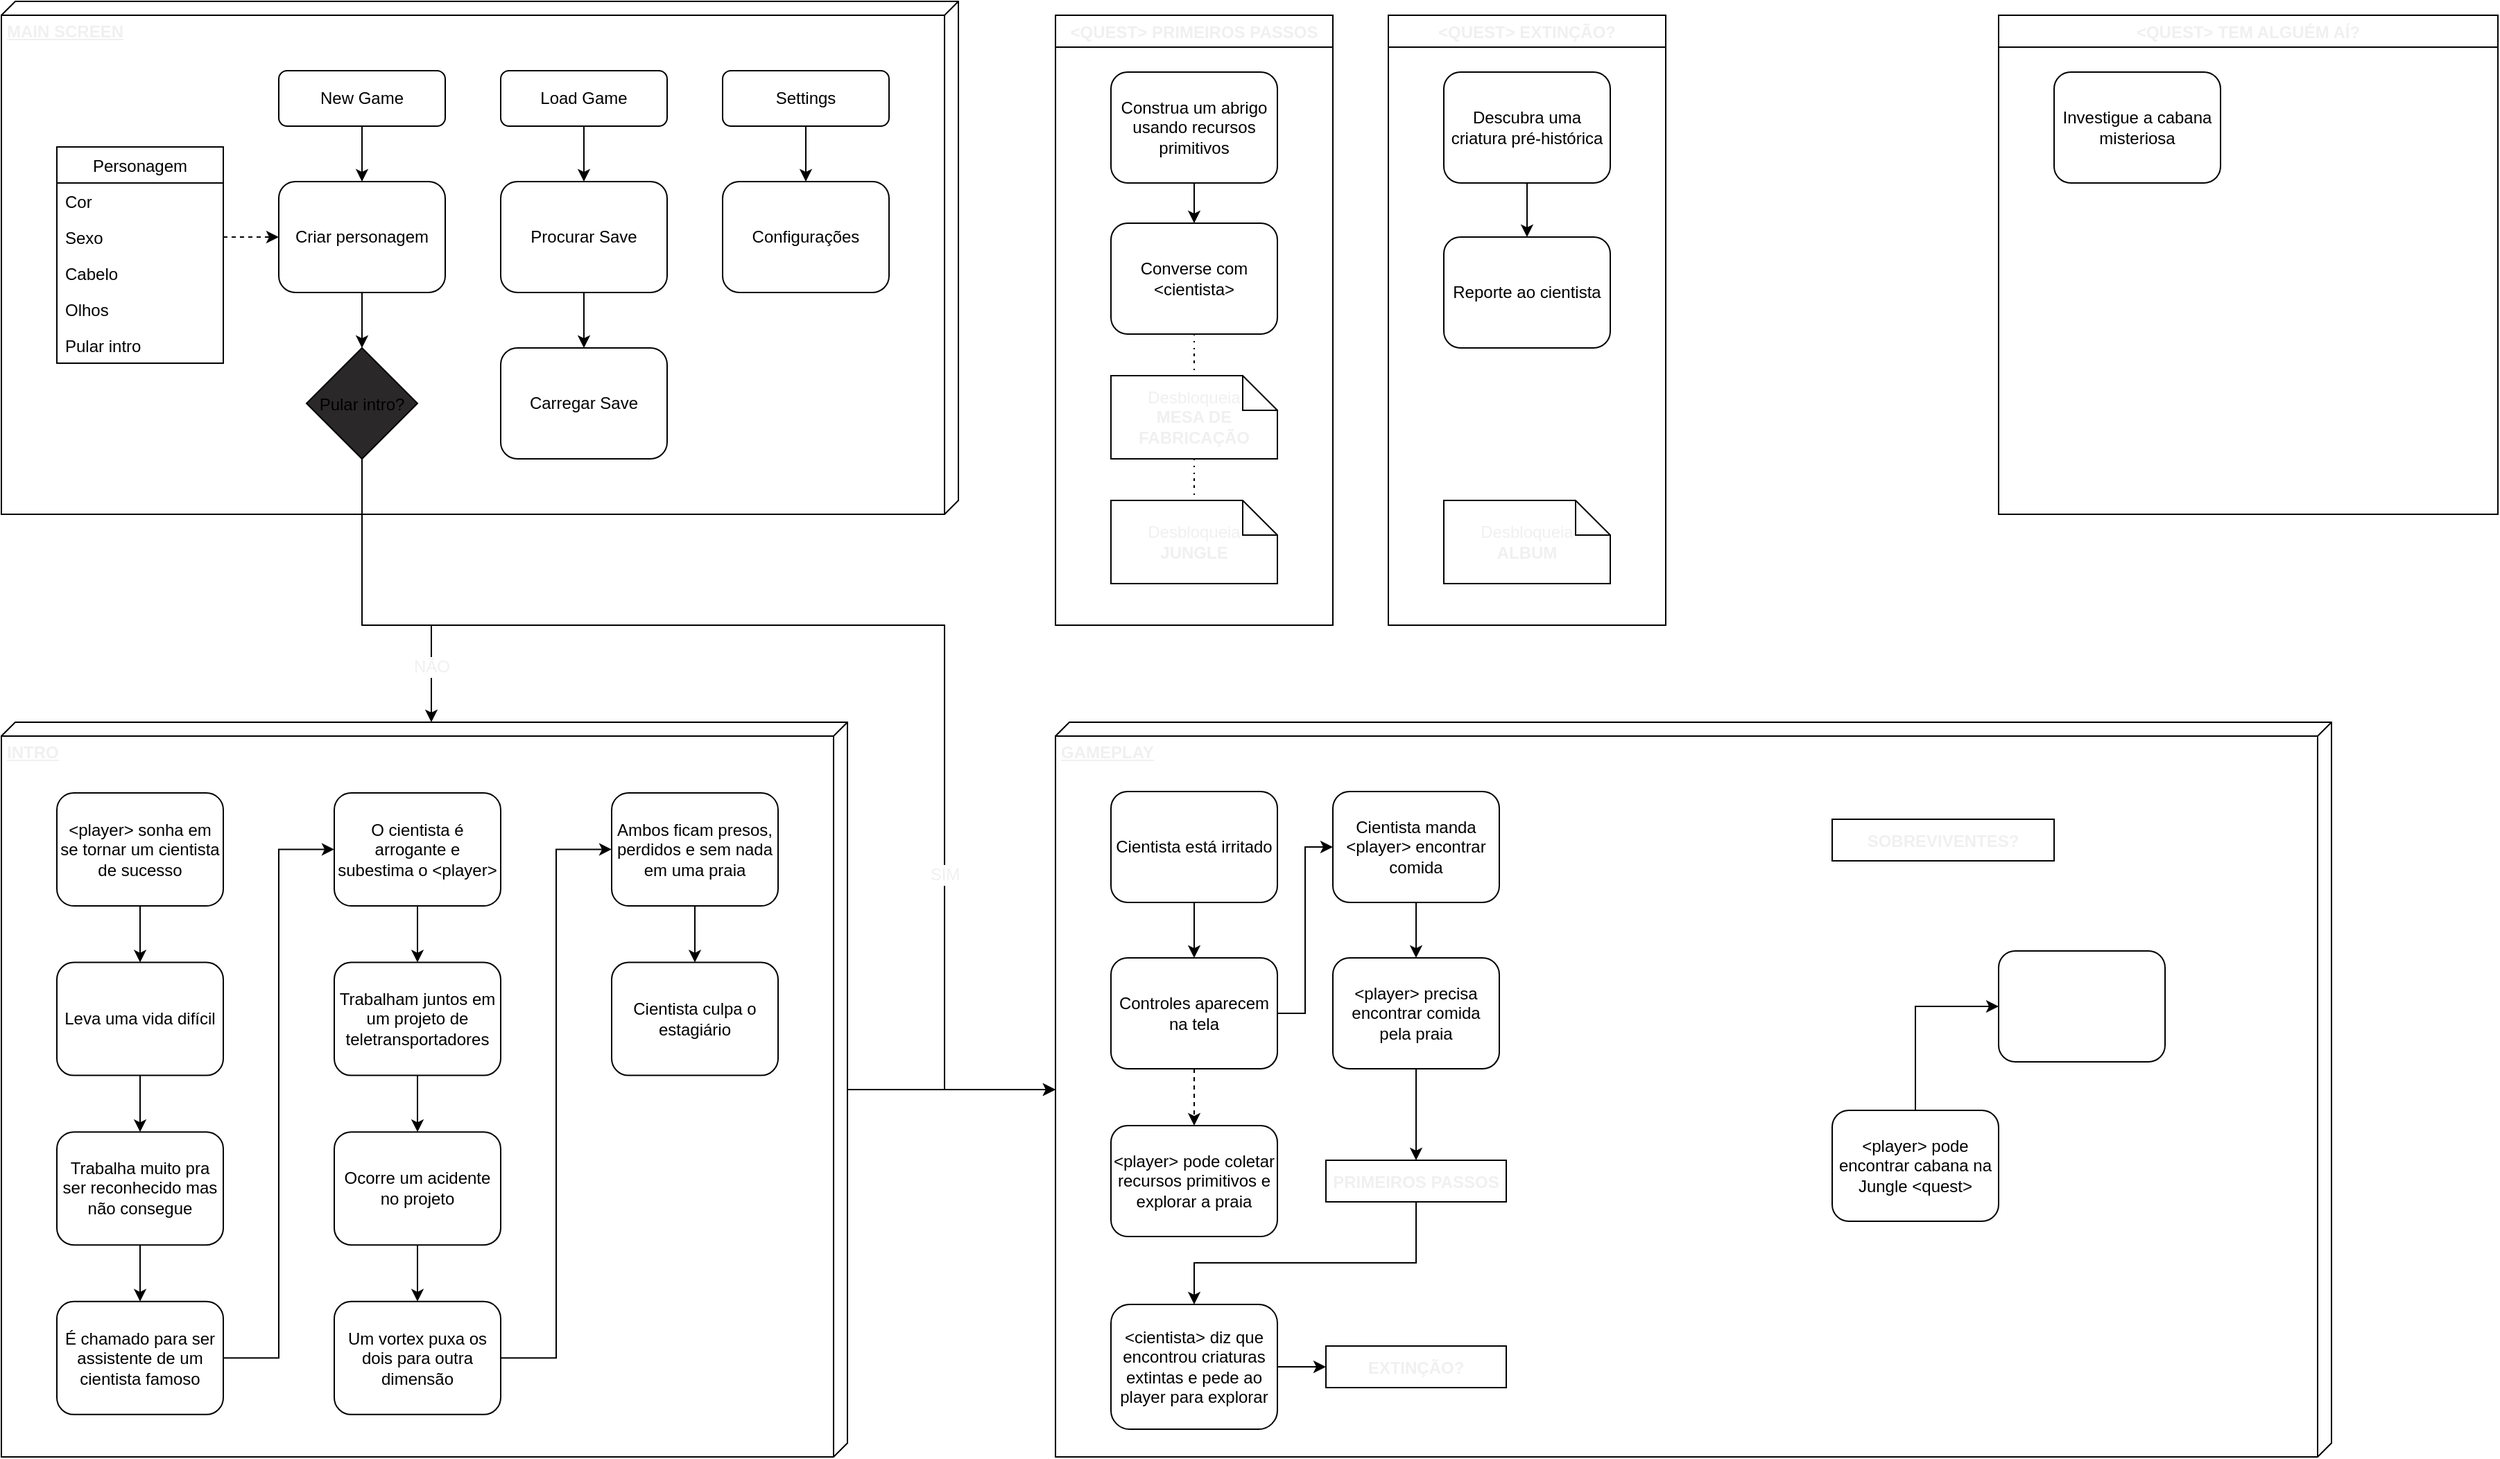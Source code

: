 <mxfile version="20.8.16" type="github">
  <diagram id="C5RBs43oDa-KdzZeNtuy" name="Page-1">
    <mxGraphModel dx="961" dy="554" grid="1" gridSize="10" guides="1" tooltips="1" connect="1" arrows="1" fold="1" page="1" pageScale="1" pageWidth="3300" pageHeight="4681" math="0" shadow="0">
      <root>
        <mxCell id="WIyWlLk6GJQsqaUBKTNV-0" />
        <mxCell id="WIyWlLk6GJQsqaUBKTNV-1" parent="WIyWlLk6GJQsqaUBKTNV-0" />
        <mxCell id="SJo5ltNFuGh-xrkQavzZ-158" value="" style="group" vertex="1" connectable="0" parent="WIyWlLk6GJQsqaUBKTNV-1">
          <mxGeometry x="40" y="40" width="690" height="360" as="geometry" />
        </mxCell>
        <mxCell id="SJo5ltNFuGh-xrkQavzZ-93" value="New Game" style="rounded=1;whiteSpace=wrap;html=1;fontSize=12;glass=0;strokeWidth=1;shadow=0;movable=1;resizable=1;rotatable=1;deletable=1;editable=1;connectable=1;" vertex="1" parent="SJo5ltNFuGh-xrkQavzZ-158">
          <mxGeometry x="200" y="40" width="120" height="40" as="geometry" />
        </mxCell>
        <mxCell id="SJo5ltNFuGh-xrkQavzZ-94" value="Load Game" style="rounded=1;whiteSpace=wrap;html=1;fontSize=12;glass=0;strokeWidth=1;shadow=0;movable=1;resizable=1;rotatable=1;deletable=1;editable=1;connectable=1;" vertex="1" parent="SJo5ltNFuGh-xrkQavzZ-158">
          <mxGeometry x="360" y="40" width="120" height="40" as="geometry" />
        </mxCell>
        <mxCell id="SJo5ltNFuGh-xrkQavzZ-95" value="Settings" style="rounded=1;whiteSpace=wrap;html=1;fontSize=12;glass=0;strokeWidth=1;shadow=0;movable=1;resizable=1;rotatable=1;deletable=1;editable=1;connectable=1;" vertex="1" parent="SJo5ltNFuGh-xrkQavzZ-158">
          <mxGeometry x="520" y="40" width="120" height="40" as="geometry" />
        </mxCell>
        <mxCell id="SJo5ltNFuGh-xrkQavzZ-96" value="Criar personagem" style="rounded=1;whiteSpace=wrap;html=1;fontSize=12;glass=0;strokeWidth=1;shadow=0;movable=1;resizable=1;rotatable=1;deletable=1;editable=1;connectable=1;" vertex="1" parent="SJo5ltNFuGh-xrkQavzZ-158">
          <mxGeometry x="200" y="120" width="120" height="80" as="geometry" />
        </mxCell>
        <mxCell id="SJo5ltNFuGh-xrkQavzZ-108" style="edgeStyle=orthogonalEdgeStyle;rounded=0;orthogonalLoop=1;jettySize=auto;html=1;entryX=0.5;entryY=0;entryDx=0;entryDy=0;movable=1;resizable=1;rotatable=1;deletable=1;editable=1;connectable=1;" edge="1" parent="SJo5ltNFuGh-xrkQavzZ-158" source="SJo5ltNFuGh-xrkQavzZ-93" target="SJo5ltNFuGh-xrkQavzZ-96">
          <mxGeometry relative="1" as="geometry" />
        </mxCell>
        <mxCell id="SJo5ltNFuGh-xrkQavzZ-98" value="Pular intro?" style="rhombus;fillStyle=solid;fillColor=#2a2828;gradientColor=none;movable=1;resizable=1;rotatable=1;deletable=1;editable=1;connectable=1;" vertex="1" parent="SJo5ltNFuGh-xrkQavzZ-158">
          <mxGeometry x="220" y="240" width="80" height="80" as="geometry" />
        </mxCell>
        <mxCell id="SJo5ltNFuGh-xrkQavzZ-113" style="edgeStyle=orthogonalEdgeStyle;rounded=0;orthogonalLoop=1;jettySize=auto;html=1;entryX=0.5;entryY=0;entryDx=0;entryDy=0;movable=1;resizable=1;rotatable=1;deletable=1;editable=1;connectable=1;" edge="1" parent="SJo5ltNFuGh-xrkQavzZ-158" source="SJo5ltNFuGh-xrkQavzZ-96" target="SJo5ltNFuGh-xrkQavzZ-98">
          <mxGeometry relative="1" as="geometry" />
        </mxCell>
        <mxCell id="SJo5ltNFuGh-xrkQavzZ-101" value="Personagem" style="swimlane;fontStyle=0;childLayout=stackLayout;horizontal=1;startSize=26;fillColor=none;horizontalStack=0;resizeParent=1;resizeParentMax=0;resizeLast=0;collapsible=1;marginBottom=0;fillStyle=solid;movable=1;resizable=1;rotatable=1;deletable=1;editable=1;connectable=1;" vertex="1" parent="SJo5ltNFuGh-xrkQavzZ-158">
          <mxGeometry x="40" y="95" width="120" height="156" as="geometry" />
        </mxCell>
        <mxCell id="SJo5ltNFuGh-xrkQavzZ-102" value="Cor" style="text;strokeColor=none;fillColor=none;align=left;verticalAlign=top;spacingLeft=4;spacingRight=4;overflow=hidden;rotatable=1;points=[[0,0.5],[1,0.5]];portConstraint=eastwest;movable=1;resizable=1;deletable=1;editable=1;connectable=1;" vertex="1" parent="SJo5ltNFuGh-xrkQavzZ-101">
          <mxGeometry y="26" width="120" height="26" as="geometry" />
        </mxCell>
        <mxCell id="SJo5ltNFuGh-xrkQavzZ-103" value="Sexo" style="text;strokeColor=none;fillColor=none;align=left;verticalAlign=top;spacingLeft=4;spacingRight=4;overflow=hidden;rotatable=1;points=[[0,0.5],[1,0.5]];portConstraint=eastwest;movable=1;resizable=1;deletable=1;editable=1;connectable=1;" vertex="1" parent="SJo5ltNFuGh-xrkQavzZ-101">
          <mxGeometry y="52" width="120" height="26" as="geometry" />
        </mxCell>
        <mxCell id="SJo5ltNFuGh-xrkQavzZ-104" value="Cabelo" style="text;strokeColor=none;fillColor=none;align=left;verticalAlign=top;spacingLeft=4;spacingRight=4;overflow=hidden;rotatable=1;points=[[0,0.5],[1,0.5]];portConstraint=eastwest;movable=1;resizable=1;deletable=1;editable=1;connectable=1;" vertex="1" parent="SJo5ltNFuGh-xrkQavzZ-101">
          <mxGeometry y="78" width="120" height="26" as="geometry" />
        </mxCell>
        <mxCell id="SJo5ltNFuGh-xrkQavzZ-112" value="Olhos" style="text;strokeColor=none;fillColor=none;align=left;verticalAlign=top;spacingLeft=4;spacingRight=4;overflow=hidden;rotatable=1;points=[[0,0.5],[1,0.5]];portConstraint=eastwest;movable=1;resizable=1;deletable=1;editable=1;connectable=1;" vertex="1" parent="SJo5ltNFuGh-xrkQavzZ-101">
          <mxGeometry y="104" width="120" height="26" as="geometry" />
        </mxCell>
        <mxCell id="SJo5ltNFuGh-xrkQavzZ-106" value="Pular intro" style="text;strokeColor=none;fillColor=none;align=left;verticalAlign=top;spacingLeft=4;spacingRight=4;overflow=hidden;rotatable=1;points=[[0,0.5],[1,0.5]];portConstraint=eastwest;movable=1;resizable=1;deletable=1;editable=1;connectable=1;" vertex="1" parent="SJo5ltNFuGh-xrkQavzZ-101">
          <mxGeometry y="130" width="120" height="26" as="geometry" />
        </mxCell>
        <mxCell id="SJo5ltNFuGh-xrkQavzZ-107" style="edgeStyle=orthogonalEdgeStyle;rounded=0;orthogonalLoop=1;jettySize=auto;html=1;exitX=1;exitY=0.5;exitDx=0;exitDy=0;entryX=0;entryY=0.5;entryDx=0;entryDy=0;dashed=1;movable=1;resizable=1;rotatable=1;deletable=1;editable=1;connectable=1;" edge="1" parent="SJo5ltNFuGh-xrkQavzZ-158" source="SJo5ltNFuGh-xrkQavzZ-103" target="SJo5ltNFuGh-xrkQavzZ-96">
          <mxGeometry relative="1" as="geometry" />
        </mxCell>
        <mxCell id="SJo5ltNFuGh-xrkQavzZ-114" value="Procurar Save" style="rounded=1;whiteSpace=wrap;html=1;fontSize=12;glass=0;strokeWidth=1;shadow=0;movable=1;resizable=1;rotatable=1;deletable=1;editable=1;connectable=1;" vertex="1" parent="SJo5ltNFuGh-xrkQavzZ-158">
          <mxGeometry x="360" y="120" width="120" height="80" as="geometry" />
        </mxCell>
        <mxCell id="SJo5ltNFuGh-xrkQavzZ-115" style="edgeStyle=orthogonalEdgeStyle;rounded=0;orthogonalLoop=1;jettySize=auto;html=1;entryX=0.5;entryY=0;entryDx=0;entryDy=0;movable=1;resizable=1;rotatable=1;deletable=1;editable=1;connectable=1;" edge="1" parent="SJo5ltNFuGh-xrkQavzZ-158" source="SJo5ltNFuGh-xrkQavzZ-94" target="SJo5ltNFuGh-xrkQavzZ-114">
          <mxGeometry relative="1" as="geometry" />
        </mxCell>
        <mxCell id="SJo5ltNFuGh-xrkQavzZ-116" value="Carregar Save" style="rounded=1;whiteSpace=wrap;html=1;fontSize=12;glass=0;strokeWidth=1;shadow=0;movable=1;resizable=1;rotatable=1;deletable=1;editable=1;connectable=1;" vertex="1" parent="SJo5ltNFuGh-xrkQavzZ-158">
          <mxGeometry x="360" y="240" width="120" height="80" as="geometry" />
        </mxCell>
        <mxCell id="SJo5ltNFuGh-xrkQavzZ-117" style="edgeStyle=orthogonalEdgeStyle;rounded=0;orthogonalLoop=1;jettySize=auto;html=1;entryX=0.5;entryY=0;entryDx=0;entryDy=0;movable=1;resizable=1;rotatable=1;deletable=1;editable=1;connectable=1;" edge="1" parent="SJo5ltNFuGh-xrkQavzZ-158" source="SJo5ltNFuGh-xrkQavzZ-114" target="SJo5ltNFuGh-xrkQavzZ-116">
          <mxGeometry relative="1" as="geometry" />
        </mxCell>
        <mxCell id="SJo5ltNFuGh-xrkQavzZ-119" value="Configurações" style="rounded=1;whiteSpace=wrap;html=1;fontSize=12;glass=0;strokeWidth=1;shadow=0;movable=1;resizable=1;rotatable=1;deletable=1;editable=1;connectable=1;" vertex="1" parent="SJo5ltNFuGh-xrkQavzZ-158">
          <mxGeometry x="520" y="120" width="120" height="80" as="geometry" />
        </mxCell>
        <mxCell id="SJo5ltNFuGh-xrkQavzZ-120" style="edgeStyle=orthogonalEdgeStyle;rounded=0;orthogonalLoop=1;jettySize=auto;html=1;entryX=0.5;entryY=0;entryDx=0;entryDy=0;movable=1;resizable=1;rotatable=1;deletable=1;editable=1;connectable=1;" edge="1" parent="SJo5ltNFuGh-xrkQavzZ-158" source="SJo5ltNFuGh-xrkQavzZ-95" target="SJo5ltNFuGh-xrkQavzZ-119">
          <mxGeometry relative="1" as="geometry" />
        </mxCell>
        <mxCell id="SJo5ltNFuGh-xrkQavzZ-155" value="&lt;b&gt;MAIN SCREEN&lt;/b&gt;" style="verticalAlign=top;align=left;spacingTop=8;spacingLeft=2;spacingRight=12;shape=cube;size=10;direction=south;fontStyle=4;html=1;pointerEvents=0;fontFamily=Helvetica;fontSize=12;fontColor=rgb(240, 240, 240);fillColor=none;gradientColor=none;" vertex="1" parent="SJo5ltNFuGh-xrkQavzZ-158">
          <mxGeometry y="-10" width="690" height="370" as="geometry" />
        </mxCell>
        <mxCell id="SJo5ltNFuGh-xrkQavzZ-181" value="" style="group" vertex="1" connectable="0" parent="WIyWlLk6GJQsqaUBKTNV-1">
          <mxGeometry x="40" y="550" width="610" height="530" as="geometry" />
        </mxCell>
        <mxCell id="SJo5ltNFuGh-xrkQavzZ-180" value="&lt;b&gt;INTRO&lt;/b&gt;" style="verticalAlign=top;align=left;spacingTop=8;spacingLeft=2;spacingRight=12;shape=cube;size=10;direction=south;fontStyle=4;html=1;pointerEvents=0;fontFamily=Helvetica;fontSize=12;fontColor=rgb(240, 240, 240);fillColor=none;gradientColor=none;container=0;" vertex="1" parent="SJo5ltNFuGh-xrkQavzZ-181">
          <mxGeometry width="610" height="530" as="geometry" />
        </mxCell>
        <mxCell id="SJo5ltNFuGh-xrkQavzZ-45" value="&amp;lt;player&amp;gt; sonha em se tornar um cientista de sucesso" style="rounded=1;whiteSpace=wrap;html=1;fontSize=12;glass=0;strokeWidth=1;shadow=0;" vertex="1" parent="SJo5ltNFuGh-xrkQavzZ-181">
          <mxGeometry x="40" y="50.962" width="120" height="81.538" as="geometry" />
        </mxCell>
        <mxCell id="SJo5ltNFuGh-xrkQavzZ-46" value="Trabalha muito pra ser reconhecido mas não consegue" style="rounded=1;whiteSpace=wrap;html=1;fontSize=12;glass=0;strokeWidth=1;shadow=0;" vertex="1" parent="SJo5ltNFuGh-xrkQavzZ-181">
          <mxGeometry x="40" y="295.577" width="120" height="81.538" as="geometry" />
        </mxCell>
        <mxCell id="SJo5ltNFuGh-xrkQavzZ-47" value="É chamado para ser assistente de um cientista famoso" style="rounded=1;whiteSpace=wrap;html=1;fontSize=12;glass=0;strokeWidth=1;shadow=0;" vertex="1" parent="SJo5ltNFuGh-xrkQavzZ-181">
          <mxGeometry x="40" y="417.885" width="120" height="81.538" as="geometry" />
        </mxCell>
        <mxCell id="SJo5ltNFuGh-xrkQavzZ-48" style="edgeStyle=orthogonalEdgeStyle;rounded=0;orthogonalLoop=1;jettySize=auto;html=1;entryX=0.5;entryY=0;entryDx=0;entryDy=0;" edge="1" parent="SJo5ltNFuGh-xrkQavzZ-181" source="SJo5ltNFuGh-xrkQavzZ-46" target="SJo5ltNFuGh-xrkQavzZ-47">
          <mxGeometry relative="1" as="geometry" />
        </mxCell>
        <mxCell id="SJo5ltNFuGh-xrkQavzZ-49" value="O cientista é arrogante e subestima o &amp;lt;player&amp;gt;" style="rounded=1;whiteSpace=wrap;html=1;fontSize=12;glass=0;strokeWidth=1;shadow=0;" vertex="1" parent="SJo5ltNFuGh-xrkQavzZ-181">
          <mxGeometry x="240" y="50.962" width="120" height="81.538" as="geometry" />
        </mxCell>
        <mxCell id="SJo5ltNFuGh-xrkQavzZ-50" style="edgeStyle=orthogonalEdgeStyle;rounded=0;orthogonalLoop=1;jettySize=auto;html=1;entryX=0;entryY=0.5;entryDx=0;entryDy=0;" edge="1" parent="SJo5ltNFuGh-xrkQavzZ-181" source="SJo5ltNFuGh-xrkQavzZ-47" target="SJo5ltNFuGh-xrkQavzZ-49">
          <mxGeometry relative="1" as="geometry" />
        </mxCell>
        <mxCell id="SJo5ltNFuGh-xrkQavzZ-51" value="Trabalham juntos em um projeto de teletransportadores" style="rounded=1;whiteSpace=wrap;html=1;fontSize=12;glass=0;strokeWidth=1;shadow=0;" vertex="1" parent="SJo5ltNFuGh-xrkQavzZ-181">
          <mxGeometry x="240" y="173.269" width="120" height="81.538" as="geometry" />
        </mxCell>
        <mxCell id="SJo5ltNFuGh-xrkQavzZ-52" style="edgeStyle=orthogonalEdgeStyle;rounded=0;orthogonalLoop=1;jettySize=auto;html=1;entryX=0.5;entryY=0;entryDx=0;entryDy=0;" edge="1" parent="SJo5ltNFuGh-xrkQavzZ-181" source="SJo5ltNFuGh-xrkQavzZ-49" target="SJo5ltNFuGh-xrkQavzZ-51">
          <mxGeometry relative="1" as="geometry" />
        </mxCell>
        <mxCell id="SJo5ltNFuGh-xrkQavzZ-53" value="Ocorre um acidente no projeto" style="rounded=1;whiteSpace=wrap;html=1;fontSize=12;glass=0;strokeWidth=1;shadow=0;" vertex="1" parent="SJo5ltNFuGh-xrkQavzZ-181">
          <mxGeometry x="240" y="295.577" width="120" height="81.538" as="geometry" />
        </mxCell>
        <mxCell id="SJo5ltNFuGh-xrkQavzZ-54" style="edgeStyle=orthogonalEdgeStyle;rounded=0;orthogonalLoop=1;jettySize=auto;html=1;entryX=0.5;entryY=0;entryDx=0;entryDy=0;" edge="1" parent="SJo5ltNFuGh-xrkQavzZ-181" source="SJo5ltNFuGh-xrkQavzZ-51" target="SJo5ltNFuGh-xrkQavzZ-53">
          <mxGeometry relative="1" as="geometry" />
        </mxCell>
        <mxCell id="SJo5ltNFuGh-xrkQavzZ-55" value="Um vortex puxa os dois para outra dimensão" style="rounded=1;whiteSpace=wrap;html=1;fontSize=12;glass=0;strokeWidth=1;shadow=0;" vertex="1" parent="SJo5ltNFuGh-xrkQavzZ-181">
          <mxGeometry x="240" y="417.885" width="120" height="81.538" as="geometry" />
        </mxCell>
        <mxCell id="SJo5ltNFuGh-xrkQavzZ-56" style="edgeStyle=orthogonalEdgeStyle;rounded=0;orthogonalLoop=1;jettySize=auto;html=1;entryX=0.5;entryY=0;entryDx=0;entryDy=0;" edge="1" parent="SJo5ltNFuGh-xrkQavzZ-181" source="SJo5ltNFuGh-xrkQavzZ-53" target="SJo5ltNFuGh-xrkQavzZ-55">
          <mxGeometry relative="1" as="geometry" />
        </mxCell>
        <mxCell id="SJo5ltNFuGh-xrkQavzZ-57" value="Ambos ficam presos, perdidos e sem nada em uma praia" style="rounded=1;whiteSpace=wrap;html=1;fontSize=12;glass=0;strokeWidth=1;shadow=0;" vertex="1" parent="SJo5ltNFuGh-xrkQavzZ-181">
          <mxGeometry x="440" y="50.962" width="120" height="81.538" as="geometry" />
        </mxCell>
        <mxCell id="SJo5ltNFuGh-xrkQavzZ-58" style="edgeStyle=orthogonalEdgeStyle;rounded=0;orthogonalLoop=1;jettySize=auto;html=1;entryX=0;entryY=0.5;entryDx=0;entryDy=0;" edge="1" parent="SJo5ltNFuGh-xrkQavzZ-181" source="SJo5ltNFuGh-xrkQavzZ-55" target="SJo5ltNFuGh-xrkQavzZ-57">
          <mxGeometry relative="1" as="geometry" />
        </mxCell>
        <mxCell id="SJo5ltNFuGh-xrkQavzZ-59" value="Cientista culpa o estagiário" style="rounded=1;whiteSpace=wrap;html=1;fontSize=12;glass=0;strokeWidth=1;shadow=0;" vertex="1" parent="SJo5ltNFuGh-xrkQavzZ-181">
          <mxGeometry x="440" y="173.269" width="120" height="81.538" as="geometry" />
        </mxCell>
        <mxCell id="SJo5ltNFuGh-xrkQavzZ-60" style="edgeStyle=orthogonalEdgeStyle;rounded=0;orthogonalLoop=1;jettySize=auto;html=1;entryX=0.5;entryY=0;entryDx=0;entryDy=0;" edge="1" parent="SJo5ltNFuGh-xrkQavzZ-181" source="SJo5ltNFuGh-xrkQavzZ-57" target="SJo5ltNFuGh-xrkQavzZ-59">
          <mxGeometry relative="1" as="geometry" />
        </mxCell>
        <mxCell id="SJo5ltNFuGh-xrkQavzZ-61" style="edgeStyle=orthogonalEdgeStyle;rounded=0;orthogonalLoop=1;jettySize=auto;html=1;entryX=0.5;entryY=0;entryDx=0;entryDy=0;" edge="1" parent="SJo5ltNFuGh-xrkQavzZ-181" source="SJo5ltNFuGh-xrkQavzZ-62" target="SJo5ltNFuGh-xrkQavzZ-46">
          <mxGeometry relative="1" as="geometry" />
        </mxCell>
        <mxCell id="SJo5ltNFuGh-xrkQavzZ-62" value="Leva uma vida difícil" style="rounded=1;whiteSpace=wrap;html=1;fontSize=12;glass=0;strokeWidth=1;shadow=0;" vertex="1" parent="SJo5ltNFuGh-xrkQavzZ-181">
          <mxGeometry x="40" y="173.269" width="120" height="81.538" as="geometry" />
        </mxCell>
        <mxCell id="SJo5ltNFuGh-xrkQavzZ-63" style="edgeStyle=orthogonalEdgeStyle;rounded=0;orthogonalLoop=1;jettySize=auto;html=1;entryX=0.5;entryY=0;entryDx=0;entryDy=0;" edge="1" parent="SJo5ltNFuGh-xrkQavzZ-181" source="SJo5ltNFuGh-xrkQavzZ-45" target="SJo5ltNFuGh-xrkQavzZ-62">
          <mxGeometry relative="1" as="geometry" />
        </mxCell>
        <mxCell id="SJo5ltNFuGh-xrkQavzZ-208" style="edgeStyle=orthogonalEdgeStyle;rounded=0;orthogonalLoop=1;jettySize=auto;html=1;entryX=0;entryY=0;entryDx=0;entryDy=300;entryPerimeter=0;fontFamily=Helvetica;fontSize=12;fontColor=rgb(240, 240, 240);" edge="1" parent="WIyWlLk6GJQsqaUBKTNV-1" source="SJo5ltNFuGh-xrkQavzZ-98" target="SJo5ltNFuGh-xrkQavzZ-180">
          <mxGeometry relative="1" as="geometry">
            <Array as="points">
              <mxPoint x="300" y="480" />
              <mxPoint x="350" y="480" />
            </Array>
          </mxGeometry>
        </mxCell>
        <mxCell id="SJo5ltNFuGh-xrkQavzZ-210" value="NÃO" style="edgeLabel;html=1;align=center;verticalAlign=middle;resizable=0;points=[];fontSize=12;fontFamily=Helvetica;fontColor=rgb(240, 240, 240);" vertex="1" connectable="0" parent="WIyWlLk6GJQsqaUBKTNV-1">
          <mxGeometry x="350.003" y="510.003" as="geometry" />
        </mxCell>
        <mxCell id="SJo5ltNFuGh-xrkQavzZ-185" value="&lt;b&gt;GAMEPLAY&lt;/b&gt;" style="verticalAlign=top;align=left;spacingTop=8;spacingLeft=2;spacingRight=12;shape=cube;size=10;direction=south;fontStyle=4;html=1;pointerEvents=0;fontFamily=Helvetica;fontSize=12;fontColor=rgb(240, 240, 240);fillColor=none;gradientColor=none;container=0;movable=1;resizable=1;rotatable=1;deletable=1;editable=1;connectable=1;" vertex="1" parent="WIyWlLk6GJQsqaUBKTNV-1">
          <mxGeometry x="800" y="550" width="920" height="530" as="geometry" />
        </mxCell>
        <mxCell id="SJo5ltNFuGh-xrkQavzZ-215" style="edgeStyle=orthogonalEdgeStyle;rounded=0;orthogonalLoop=1;jettySize=auto;html=1;entryX=0.5;entryY=0;entryDx=0;entryDy=0;fontFamily=Helvetica;fontSize=12;fontColor=rgb(240, 240, 240);dashed=1;" edge="1" parent="WIyWlLk6GJQsqaUBKTNV-1" source="SJo5ltNFuGh-xrkQavzZ-213" target="SJo5ltNFuGh-xrkQavzZ-214">
          <mxGeometry relative="1" as="geometry" />
        </mxCell>
        <mxCell id="SJo5ltNFuGh-xrkQavzZ-217" style="edgeStyle=orthogonalEdgeStyle;rounded=0;orthogonalLoop=1;jettySize=auto;html=1;entryX=0;entryY=0.5;entryDx=0;entryDy=0;fontFamily=Helvetica;fontSize=12;fontColor=rgb(240, 240, 240);" edge="1" parent="WIyWlLk6GJQsqaUBKTNV-1" source="SJo5ltNFuGh-xrkQavzZ-213" target="SJo5ltNFuGh-xrkQavzZ-216">
          <mxGeometry relative="1" as="geometry" />
        </mxCell>
        <mxCell id="SJo5ltNFuGh-xrkQavzZ-213" value="Controles aparecem na tela" style="rounded=1;whiteSpace=wrap;html=1;fontSize=12;glass=0;strokeWidth=1;shadow=0;" vertex="1" parent="WIyWlLk6GJQsqaUBKTNV-1">
          <mxGeometry x="840" y="720" width="120" height="80" as="geometry" />
        </mxCell>
        <mxCell id="SJo5ltNFuGh-xrkQavzZ-214" value="&amp;lt;player&amp;gt; pode coletar recursos primitivos e explorar a praia" style="rounded=1;whiteSpace=wrap;html=1;fontSize=12;glass=0;strokeWidth=1;shadow=0;" vertex="1" parent="WIyWlLk6GJQsqaUBKTNV-1">
          <mxGeometry x="840" y="841" width="120" height="80" as="geometry" />
        </mxCell>
        <mxCell id="SJo5ltNFuGh-xrkQavzZ-265" style="edgeStyle=orthogonalEdgeStyle;rounded=0;orthogonalLoop=1;jettySize=auto;html=1;entryX=0.5;entryY=0;entryDx=0;entryDy=0;fontFamily=Helvetica;fontSize=12;fontColor=rgb(240, 240, 240);endArrow=classic;endFill=1;" edge="1" parent="WIyWlLk6GJQsqaUBKTNV-1" source="SJo5ltNFuGh-xrkQavzZ-216" target="SJo5ltNFuGh-xrkQavzZ-264">
          <mxGeometry relative="1" as="geometry" />
        </mxCell>
        <mxCell id="SJo5ltNFuGh-xrkQavzZ-216" value="Cientista manda &amp;lt;player&amp;gt; encontrar comida" style="rounded=1;whiteSpace=wrap;html=1;fontSize=12;glass=0;strokeWidth=1;shadow=0;" vertex="1" parent="WIyWlLk6GJQsqaUBKTNV-1">
          <mxGeometry x="1000" y="600" width="120" height="80" as="geometry" />
        </mxCell>
        <mxCell id="SJo5ltNFuGh-xrkQavzZ-260" value="&lt;QUEST&gt; PRIMEIROS PASSOS" style="swimlane;pointerEvents=0;fontFamily=Helvetica;fontSize=12;fontColor=rgb(240, 240, 240);fillColor=none;gradientColor=none;" vertex="1" parent="WIyWlLk6GJQsqaUBKTNV-1">
          <mxGeometry x="800" y="40" width="200" height="440" as="geometry">
            <mxRectangle x="800" y="240" width="160" height="30" as="alternateBounds" />
          </mxGeometry>
        </mxCell>
        <mxCell id="SJo5ltNFuGh-xrkQavzZ-296" style="edgeStyle=orthogonalEdgeStyle;rounded=0;orthogonalLoop=1;jettySize=auto;html=1;entryX=0.5;entryY=0;entryDx=0;entryDy=0;entryPerimeter=0;dashed=1;fontFamily=Helvetica;fontSize=12;fontColor=rgb(240, 240, 240);endArrow=none;endFill=0;dashPattern=1 4;" edge="1" parent="SJo5ltNFuGh-xrkQavzZ-260" source="SJo5ltNFuGh-xrkQavzZ-241" target="SJo5ltNFuGh-xrkQavzZ-294">
          <mxGeometry relative="1" as="geometry" />
        </mxCell>
        <mxCell id="SJo5ltNFuGh-xrkQavzZ-241" value="Converse com &amp;lt;cientista&amp;gt;" style="rounded=1;whiteSpace=wrap;html=1;fontSize=12;glass=0;strokeWidth=1;shadow=0;" vertex="1" parent="SJo5ltNFuGh-xrkQavzZ-260">
          <mxGeometry x="40" y="150" width="120" height="80" as="geometry" />
        </mxCell>
        <mxCell id="SJo5ltNFuGh-xrkQavzZ-283" style="edgeStyle=orthogonalEdgeStyle;rounded=0;orthogonalLoop=1;jettySize=auto;html=1;entryX=0.5;entryY=0;entryDx=0;entryDy=0;fontFamily=Helvetica;fontSize=12;fontColor=rgb(240, 240, 240);endArrow=classic;endFill=1;" edge="1" parent="SJo5ltNFuGh-xrkQavzZ-260" source="SJo5ltNFuGh-xrkQavzZ-282" target="SJo5ltNFuGh-xrkQavzZ-241">
          <mxGeometry relative="1" as="geometry" />
        </mxCell>
        <mxCell id="SJo5ltNFuGh-xrkQavzZ-282" value="Construa um abrigo usando recursos primitivos" style="rounded=1;whiteSpace=wrap;html=1;fontSize=12;glass=0;strokeWidth=1;shadow=0;" vertex="1" parent="SJo5ltNFuGh-xrkQavzZ-260">
          <mxGeometry x="40" y="41" width="120" height="80" as="geometry" />
        </mxCell>
        <mxCell id="SJo5ltNFuGh-xrkQavzZ-301" style="edgeStyle=orthogonalEdgeStyle;rounded=0;orthogonalLoop=1;jettySize=auto;html=1;exitX=0.5;exitY=1;exitDx=0;exitDy=0;exitPerimeter=0;fontFamily=Helvetica;fontSize=12;fontColor=rgb(240, 240, 240);endArrow=none;endFill=0;dashed=1;strokeColor=default;dashPattern=1 4;" edge="1" parent="SJo5ltNFuGh-xrkQavzZ-260" source="SJo5ltNFuGh-xrkQavzZ-294" target="SJo5ltNFuGh-xrkQavzZ-300">
          <mxGeometry relative="1" as="geometry" />
        </mxCell>
        <mxCell id="SJo5ltNFuGh-xrkQavzZ-294" value="Desbloqueia&lt;br&gt;&lt;b&gt;MESA DE FABRICAÇÃO&lt;/b&gt;" style="shape=note2;boundedLbl=1;whiteSpace=wrap;html=1;size=25;verticalAlign=middle;align=center;pointerEvents=0;fontFamily=Helvetica;fontSize=12;fontColor=rgb(240, 240, 240);fillColor=none;gradientColor=none;" vertex="1" parent="SJo5ltNFuGh-xrkQavzZ-260">
          <mxGeometry x="40" y="260" width="120" height="60" as="geometry" />
        </mxCell>
        <mxCell id="SJo5ltNFuGh-xrkQavzZ-300" value="Desbloqueia&lt;br&gt;&lt;b&gt;JUNGLE&lt;/b&gt;" style="shape=note2;boundedLbl=1;whiteSpace=wrap;html=1;size=25;verticalAlign=middle;align=center;pointerEvents=0;fontFamily=Helvetica;fontSize=12;fontColor=rgb(240, 240, 240);fillColor=none;gradientColor=none;" vertex="1" parent="SJo5ltNFuGh-xrkQavzZ-260">
          <mxGeometry x="40" y="350" width="120" height="60" as="geometry" />
        </mxCell>
        <mxCell id="SJo5ltNFuGh-xrkQavzZ-308" style="edgeStyle=orthogonalEdgeStyle;rounded=0;orthogonalLoop=1;jettySize=auto;html=1;entryX=0.5;entryY=0;entryDx=0;entryDy=0;strokeColor=default;fontFamily=Helvetica;fontSize=12;fontColor=rgb(240, 240, 240);endArrow=classic;endFill=1;" edge="1" parent="WIyWlLk6GJQsqaUBKTNV-1" source="SJo5ltNFuGh-xrkQavzZ-264" target="SJo5ltNFuGh-xrkQavzZ-307">
          <mxGeometry relative="1" as="geometry" />
        </mxCell>
        <mxCell id="SJo5ltNFuGh-xrkQavzZ-264" value="&amp;lt;player&amp;gt; precisa encontrar comida pela praia" style="rounded=1;whiteSpace=wrap;html=1;fontSize=12;glass=0;strokeWidth=1;shadow=0;" vertex="1" parent="WIyWlLk6GJQsqaUBKTNV-1">
          <mxGeometry x="1000" y="720" width="120" height="80" as="geometry" />
        </mxCell>
        <mxCell id="SJo5ltNFuGh-xrkQavzZ-276" style="edgeStyle=orthogonalEdgeStyle;rounded=0;orthogonalLoop=1;jettySize=auto;html=1;entryX=0;entryY=0.5;entryDx=0;entryDy=0;fontFamily=Helvetica;fontSize=12;fontColor=rgb(240, 240, 240);endArrow=classic;endFill=1;" edge="1" parent="WIyWlLk6GJQsqaUBKTNV-1" source="SJo5ltNFuGh-xrkQavzZ-268" target="SJo5ltNFuGh-xrkQavzZ-274">
          <mxGeometry relative="1" as="geometry" />
        </mxCell>
        <mxCell id="SJo5ltNFuGh-xrkQavzZ-268" value="&amp;lt;player&amp;gt; pode encontrar cabana na Jungle &amp;lt;quest&amp;gt;" style="rounded=1;whiteSpace=wrap;html=1;fontSize=12;glass=0;strokeWidth=1;shadow=0;" vertex="1" parent="WIyWlLk6GJQsqaUBKTNV-1">
          <mxGeometry x="1360" y="830" width="120" height="80" as="geometry" />
        </mxCell>
        <mxCell id="SJo5ltNFuGh-xrkQavzZ-270" value="SOBREVIVENTES?" style="fontStyle=1;pointerEvents=0;fontFamily=Helvetica;fontSize=12;fontColor=rgb(240, 240, 240);fillColor=none;gradientColor=none;" vertex="1" parent="WIyWlLk6GJQsqaUBKTNV-1">
          <mxGeometry x="1360" y="620" width="160" height="30" as="geometry" />
        </mxCell>
        <mxCell id="SJo5ltNFuGh-xrkQavzZ-272" value="&lt;QUEST&gt; TEM ALGUÉM AÍ?" style="swimlane;pointerEvents=0;fontFamily=Helvetica;fontSize=12;fontColor=rgb(240, 240, 240);fillColor=none;gradientColor=none;" vertex="1" parent="WIyWlLk6GJQsqaUBKTNV-1">
          <mxGeometry x="1480" y="40" width="360" height="360" as="geometry">
            <mxRectangle x="800" y="240" width="160" height="30" as="alternateBounds" />
          </mxGeometry>
        </mxCell>
        <mxCell id="SJo5ltNFuGh-xrkQavzZ-273" value="Investigue a cabana misteriosa" style="rounded=1;whiteSpace=wrap;html=1;fontSize=12;glass=0;strokeWidth=1;shadow=0;" vertex="1" parent="SJo5ltNFuGh-xrkQavzZ-272">
          <mxGeometry x="40" y="41" width="120" height="80" as="geometry" />
        </mxCell>
        <mxCell id="SJo5ltNFuGh-xrkQavzZ-274" value="" style="rounded=1;whiteSpace=wrap;html=1;fontSize=12;glass=0;strokeWidth=1;shadow=0;" vertex="1" parent="WIyWlLk6GJQsqaUBKTNV-1">
          <mxGeometry x="1480" y="715" width="120" height="80" as="geometry" />
        </mxCell>
        <mxCell id="SJo5ltNFuGh-xrkQavzZ-284" style="edgeStyle=orthogonalEdgeStyle;rounded=0;orthogonalLoop=1;jettySize=auto;html=1;entryX=0;entryY=0;entryDx=265;entryDy=920;entryPerimeter=0;fontFamily=Helvetica;fontSize=12;fontColor=rgb(240, 240, 240);endArrow=classic;endFill=1;" edge="1" parent="WIyWlLk6GJQsqaUBKTNV-1" source="SJo5ltNFuGh-xrkQavzZ-180" target="SJo5ltNFuGh-xrkQavzZ-185">
          <mxGeometry relative="1" as="geometry" />
        </mxCell>
        <mxCell id="SJo5ltNFuGh-xrkQavzZ-289" style="edgeStyle=orthogonalEdgeStyle;rounded=0;orthogonalLoop=1;jettySize=auto;html=1;entryX=0;entryY=0;entryDx=265;entryDy=920.0;entryPerimeter=0;fontFamily=Helvetica;fontSize=12;fontColor=rgb(240, 240, 240);endArrow=classic;endFill=1;" edge="1" parent="WIyWlLk6GJQsqaUBKTNV-1" source="SJo5ltNFuGh-xrkQavzZ-98" target="SJo5ltNFuGh-xrkQavzZ-185">
          <mxGeometry relative="1" as="geometry">
            <Array as="points">
              <mxPoint x="300" y="480" />
              <mxPoint x="720" y="480" />
              <mxPoint x="720" y="815" />
            </Array>
          </mxGeometry>
        </mxCell>
        <mxCell id="SJo5ltNFuGh-xrkQavzZ-290" value="SIM" style="edgeLabel;html=1;align=center;verticalAlign=middle;resizable=0;points=[];fontSize=12;fontFamily=Helvetica;fontColor=rgb(240, 240, 240);" vertex="1" connectable="0" parent="WIyWlLk6GJQsqaUBKTNV-1">
          <mxGeometry x="720.003" y="660.003" as="geometry" />
        </mxCell>
        <mxCell id="SJo5ltNFuGh-xrkQavzZ-303" style="edgeStyle=orthogonalEdgeStyle;rounded=0;orthogonalLoop=1;jettySize=auto;html=1;entryX=0.5;entryY=0;entryDx=0;entryDy=0;strokeColor=default;fontFamily=Helvetica;fontSize=12;fontColor=rgb(240, 240, 240);endArrow=classic;endFill=1;" edge="1" parent="WIyWlLk6GJQsqaUBKTNV-1" source="SJo5ltNFuGh-xrkQavzZ-302" target="SJo5ltNFuGh-xrkQavzZ-213">
          <mxGeometry relative="1" as="geometry" />
        </mxCell>
        <mxCell id="SJo5ltNFuGh-xrkQavzZ-302" value="Cientista está irritado" style="rounded=1;whiteSpace=wrap;html=1;fontSize=12;glass=0;strokeWidth=1;shadow=0;" vertex="1" parent="WIyWlLk6GJQsqaUBKTNV-1">
          <mxGeometry x="840" y="600" width="120" height="80" as="geometry" />
        </mxCell>
        <mxCell id="SJo5ltNFuGh-xrkQavzZ-323" style="edgeStyle=orthogonalEdgeStyle;rounded=0;orthogonalLoop=1;jettySize=auto;html=1;entryX=0;entryY=0.5;entryDx=0;entryDy=0;strokeColor=default;fontFamily=Helvetica;fontSize=12;fontColor=rgb(240, 240, 240);endArrow=classic;endFill=1;" edge="1" parent="WIyWlLk6GJQsqaUBKTNV-1" source="SJo5ltNFuGh-xrkQavzZ-305" target="SJo5ltNFuGh-xrkQavzZ-322">
          <mxGeometry relative="1" as="geometry" />
        </mxCell>
        <mxCell id="SJo5ltNFuGh-xrkQavzZ-305" value="&amp;lt;cientista&amp;gt; diz que encontrou criaturas extintas e pede ao player para explorar" style="rounded=1;whiteSpace=wrap;html=1;fontSize=12;glass=0;strokeWidth=1;shadow=0;" vertex="1" parent="WIyWlLk6GJQsqaUBKTNV-1">
          <mxGeometry x="840" y="970" width="120" height="90" as="geometry" />
        </mxCell>
        <mxCell id="SJo5ltNFuGh-xrkQavzZ-309" style="edgeStyle=orthogonalEdgeStyle;rounded=0;orthogonalLoop=1;jettySize=auto;html=1;exitX=0.5;exitY=1;exitDx=0;exitDy=0;entryX=0.5;entryY=0;entryDx=0;entryDy=0;strokeColor=default;fontFamily=Helvetica;fontSize=12;fontColor=rgb(240, 240, 240);endArrow=classic;endFill=1;" edge="1" parent="WIyWlLk6GJQsqaUBKTNV-1" source="SJo5ltNFuGh-xrkQavzZ-307" target="SJo5ltNFuGh-xrkQavzZ-305">
          <mxGeometry relative="1" as="geometry">
            <Array as="points">
              <mxPoint x="1060" y="940" />
              <mxPoint x="900" y="940" />
            </Array>
          </mxGeometry>
        </mxCell>
        <mxCell id="SJo5ltNFuGh-xrkQavzZ-307" value="PRIMEIROS PASSOS" style="fontStyle=1;pointerEvents=0;fontFamily=Helvetica;fontSize=12;fontColor=rgb(240, 240, 240);fillColor=none;gradientColor=none;" vertex="1" parent="WIyWlLk6GJQsqaUBKTNV-1">
          <mxGeometry x="995" y="866" width="130" height="30" as="geometry" />
        </mxCell>
        <mxCell id="SJo5ltNFuGh-xrkQavzZ-311" value="&lt;QUEST&gt; EXTINÇÃO?" style="swimlane;pointerEvents=0;fontFamily=Helvetica;fontSize=12;fontColor=rgb(240, 240, 240);fillColor=none;gradientColor=none;" vertex="1" parent="WIyWlLk6GJQsqaUBKTNV-1">
          <mxGeometry x="1040" y="40" width="200" height="440" as="geometry">
            <mxRectangle x="800" y="240" width="160" height="30" as="alternateBounds" />
          </mxGeometry>
        </mxCell>
        <mxCell id="SJo5ltNFuGh-xrkQavzZ-313" value="Reporte ao cientista" style="rounded=1;whiteSpace=wrap;html=1;fontSize=12;glass=0;strokeWidth=1;shadow=0;" vertex="1" parent="SJo5ltNFuGh-xrkQavzZ-311">
          <mxGeometry x="40" y="160" width="120" height="80" as="geometry" />
        </mxCell>
        <mxCell id="SJo5ltNFuGh-xrkQavzZ-314" style="edgeStyle=orthogonalEdgeStyle;rounded=0;orthogonalLoop=1;jettySize=auto;html=1;entryX=0.5;entryY=0;entryDx=0;entryDy=0;fontFamily=Helvetica;fontSize=12;fontColor=rgb(240, 240, 240);endArrow=classic;endFill=1;" edge="1" parent="SJo5ltNFuGh-xrkQavzZ-311" source="SJo5ltNFuGh-xrkQavzZ-315" target="SJo5ltNFuGh-xrkQavzZ-313">
          <mxGeometry relative="1" as="geometry" />
        </mxCell>
        <mxCell id="SJo5ltNFuGh-xrkQavzZ-315" value="Descubra uma criatura pré-histórica" style="rounded=1;whiteSpace=wrap;html=1;fontSize=12;glass=0;strokeWidth=1;shadow=0;" vertex="1" parent="SJo5ltNFuGh-xrkQavzZ-311">
          <mxGeometry x="40" y="41" width="120" height="80" as="geometry" />
        </mxCell>
        <mxCell id="SJo5ltNFuGh-xrkQavzZ-317" value="Desbloqueia&lt;br&gt;&lt;b&gt;ALBUM&lt;/b&gt;" style="shape=note2;boundedLbl=1;whiteSpace=wrap;html=1;size=25;verticalAlign=middle;align=center;pointerEvents=0;fontFamily=Helvetica;fontSize=12;fontColor=rgb(240, 240, 240);fillColor=none;gradientColor=none;" vertex="1" parent="SJo5ltNFuGh-xrkQavzZ-311">
          <mxGeometry x="40" y="350" width="120" height="60" as="geometry" />
        </mxCell>
        <mxCell id="SJo5ltNFuGh-xrkQavzZ-322" value="EXTINÇÃO?" style="fontStyle=1;pointerEvents=0;fontFamily=Helvetica;fontSize=12;fontColor=rgb(240, 240, 240);fillColor=none;gradientColor=none;" vertex="1" parent="WIyWlLk6GJQsqaUBKTNV-1">
          <mxGeometry x="995" y="1000" width="130" height="30" as="geometry" />
        </mxCell>
      </root>
    </mxGraphModel>
  </diagram>
</mxfile>
